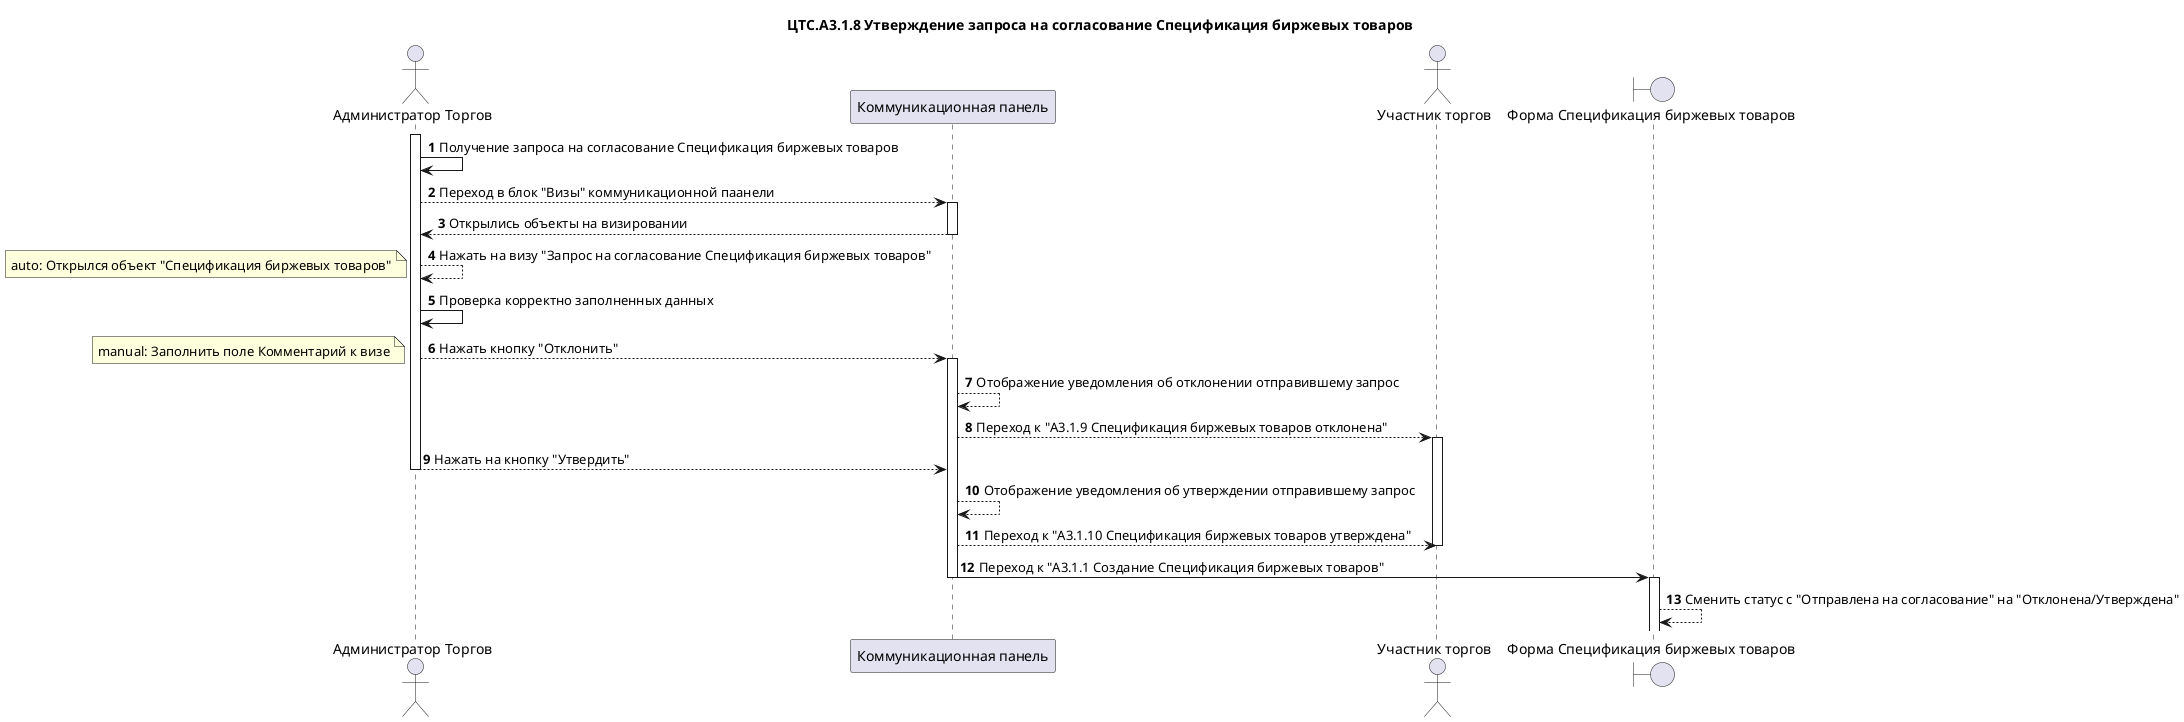 @startuml "ЦТС.А3.1 Допуск товара к торгам"
title "ЦТС.А3.1.8 Утверждение запроса на согласование Спецификация биржевых товаров"
actor "Администратор Торгов" as UserCTS
participant "Коммуникационная панель" as CommunicationPanel
actor "Участник торгов" as User
boundary "Форма Спецификация биржевых товаров" as Specification

autonumber

activate UserCTS
UserCTS->UserCTS: Получение запроса на согласование Спецификация биржевых товаров


UserCTS-->CommunicationPanel: Переход в блок "Визы" коммуникационной паанели
activate CommunicationPanel
CommunicationPanel-->UserCTS: Открылись объекты на визировании
deactivate CommunicationPanel
UserCTS-->UserCTS: Нажать на визу "Запрос на согласование Спецификация биржевых товаров"

note left
 auto: Открылся объект "Спецификация биржевых товаров"
end note 

UserCTS->UserCTS: Проверка корректно заполненных данных

        UserCTS-->CommunicationPanel: Нажать кнопку "Отклонить"
    note left
         manual: Заполнить поле Комментарий к визе
    end note
    activate CommunicationPanel

CommunicationPanel-->CommunicationPanel: Отображение уведомления об отклонении отправившему запрос



CommunicationPanel-->User: Переход к "А3.1.9 Спецификация биржевых товаров отклонена"
activate User
UserCTS-->CommunicationPanel: Нажать на кнопку "Утвердить"
deactivate UserCTS
CommunicationPanel-->CommunicationPanel: Отображение уведомления об утверждении отправившему запрос
deactivate UserCTS
CommunicationPanel-->User: Переход к "А3.1.10 Спецификация биржевых товаров утверждена"
deactivate User
CommunicationPanel->Specification: Переход к "А3.1.1 Создание Спецификация биржевых товаров"
deactivate CommunicationPanel
activate Specification
Specification-->Specification: Сменить статус с "Отправлена на согласование" на "Отклонена/Утверждена"
   

   

@enduml